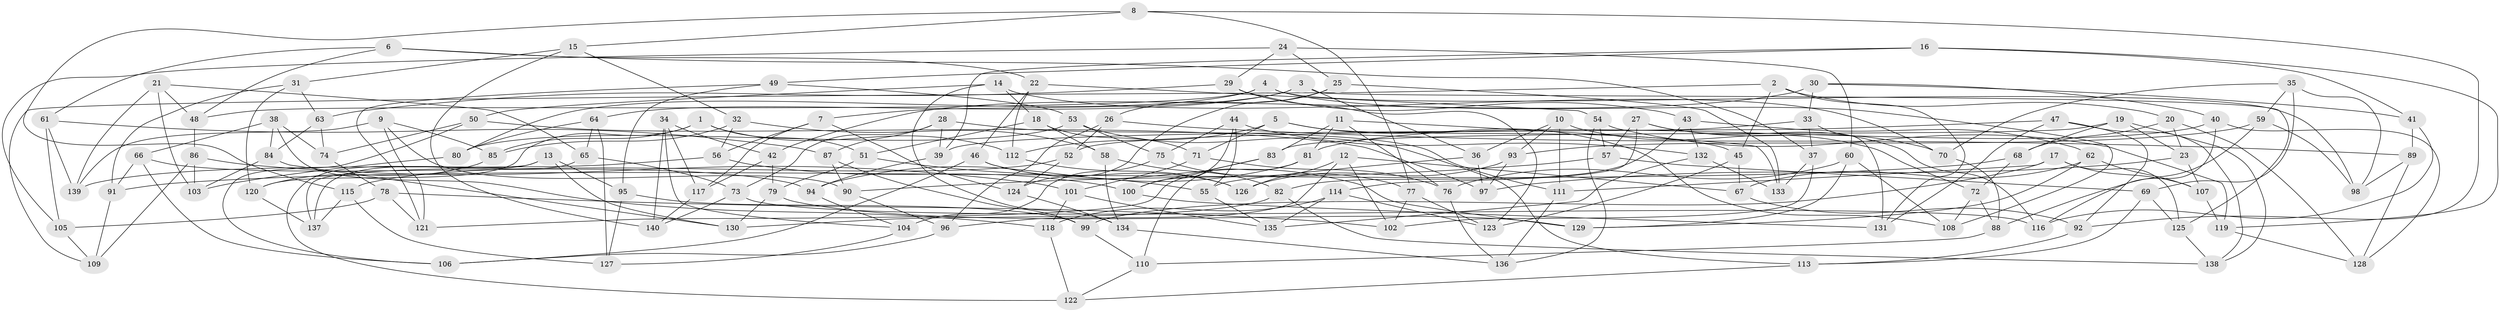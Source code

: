 // Generated by graph-tools (version 1.1) at 2025/03/03/09/25 03:03:05]
// undirected, 140 vertices, 280 edges
graph export_dot {
graph [start="1"]
  node [color=gray90,style=filled];
  1;
  2;
  3;
  4;
  5;
  6;
  7;
  8;
  9;
  10;
  11;
  12;
  13;
  14;
  15;
  16;
  17;
  18;
  19;
  20;
  21;
  22;
  23;
  24;
  25;
  26;
  27;
  28;
  29;
  30;
  31;
  32;
  33;
  34;
  35;
  36;
  37;
  38;
  39;
  40;
  41;
  42;
  43;
  44;
  45;
  46;
  47;
  48;
  49;
  50;
  51;
  52;
  53;
  54;
  55;
  56;
  57;
  58;
  59;
  60;
  61;
  62;
  63;
  64;
  65;
  66;
  67;
  68;
  69;
  70;
  71;
  72;
  73;
  74;
  75;
  76;
  77;
  78;
  79;
  80;
  81;
  82;
  83;
  84;
  85;
  86;
  87;
  88;
  89;
  90;
  91;
  92;
  93;
  94;
  95;
  96;
  97;
  98;
  99;
  100;
  101;
  102;
  103;
  104;
  105;
  106;
  107;
  108;
  109;
  110;
  111;
  112;
  113;
  114;
  115;
  116;
  117;
  118;
  119;
  120;
  121;
  122;
  123;
  124;
  125;
  126;
  127;
  128;
  129;
  130;
  131;
  132;
  133;
  134;
  135;
  136;
  137;
  138;
  139;
  140;
  1 -- 85;
  1 -- 51;
  1 -- 112;
  1 -- 120;
  2 -- 20;
  2 -- 131;
  2 -- 109;
  2 -- 45;
  3 -- 36;
  3 -- 125;
  3 -- 64;
  3 -- 7;
  4 -- 98;
  4 -- 48;
  4 -- 108;
  4 -- 80;
  5 -- 45;
  5 -- 71;
  5 -- 112;
  5 -- 108;
  6 -- 37;
  6 -- 61;
  6 -- 22;
  6 -- 48;
  7 -- 124;
  7 -- 117;
  7 -- 56;
  8 -- 15;
  8 -- 92;
  8 -- 77;
  8 -- 115;
  9 -- 85;
  9 -- 139;
  9 -- 121;
  9 -- 90;
  10 -- 93;
  10 -- 72;
  10 -- 36;
  10 -- 111;
  11 -- 83;
  11 -- 133;
  11 -- 81;
  11 -- 76;
  12 -- 96;
  12 -- 67;
  12 -- 126;
  12 -- 102;
  13 -- 130;
  13 -- 95;
  13 -- 137;
  13 -- 122;
  14 -- 18;
  14 -- 50;
  14 -- 70;
  14 -- 134;
  15 -- 31;
  15 -- 140;
  15 -- 32;
  16 -- 41;
  16 -- 119;
  16 -- 49;
  16 -- 39;
  17 -- 107;
  17 -- 99;
  17 -- 125;
  17 -- 111;
  18 -- 51;
  18 -- 58;
  18 -- 71;
  19 -- 138;
  19 -- 23;
  19 -- 68;
  19 -- 83;
  20 -- 68;
  20 -- 23;
  20 -- 128;
  21 -- 139;
  21 -- 48;
  21 -- 103;
  21 -- 65;
  22 -- 54;
  22 -- 46;
  22 -- 112;
  23 -- 107;
  23 -- 97;
  24 -- 105;
  24 -- 60;
  24 -- 29;
  24 -- 25;
  25 -- 124;
  25 -- 133;
  25 -- 26;
  26 -- 96;
  26 -- 89;
  26 -- 52;
  27 -- 57;
  27 -- 116;
  27 -- 114;
  27 -- 70;
  28 -- 73;
  28 -- 87;
  28 -- 39;
  28 -- 111;
  29 -- 43;
  29 -- 63;
  29 -- 123;
  30 -- 33;
  30 -- 42;
  30 -- 41;
  30 -- 40;
  31 -- 120;
  31 -- 91;
  31 -- 63;
  32 -- 85;
  32 -- 56;
  32 -- 58;
  33 -- 131;
  33 -- 39;
  33 -- 37;
  34 -- 140;
  34 -- 117;
  34 -- 104;
  34 -- 42;
  35 -- 98;
  35 -- 59;
  35 -- 69;
  35 -- 70;
  36 -- 97;
  36 -- 55;
  37 -- 102;
  37 -- 133;
  38 -- 66;
  38 -- 118;
  38 -- 74;
  38 -- 84;
  39 -- 94;
  40 -- 128;
  40 -- 81;
  40 -- 116;
  41 -- 116;
  41 -- 89;
  42 -- 117;
  42 -- 79;
  43 -- 132;
  43 -- 82;
  43 -- 62;
  44 -- 55;
  44 -- 100;
  44 -- 132;
  44 -- 75;
  45 -- 123;
  45 -- 67;
  46 -- 106;
  46 -- 126;
  46 -- 129;
  47 -- 131;
  47 -- 52;
  47 -- 138;
  47 -- 92;
  48 -- 86;
  49 -- 121;
  49 -- 95;
  49 -- 53;
  50 -- 106;
  50 -- 74;
  50 -- 97;
  51 -- 55;
  51 -- 79;
  52 -- 124;
  52 -- 115;
  53 -- 80;
  53 -- 75;
  53 -- 113;
  54 -- 57;
  54 -- 136;
  54 -- 119;
  55 -- 135;
  56 -- 100;
  56 -- 139;
  57 -- 69;
  57 -- 90;
  58 -- 82;
  58 -- 134;
  59 -- 98;
  59 -- 93;
  59 -- 88;
  60 -- 129;
  60 -- 108;
  60 -- 76;
  61 -- 105;
  61 -- 139;
  61 -- 87;
  62 -- 129;
  62 -- 107;
  62 -- 67;
  63 -- 84;
  63 -- 74;
  64 -- 65;
  64 -- 80;
  64 -- 127;
  65 -- 73;
  65 -- 137;
  66 -- 106;
  66 -- 91;
  66 -- 94;
  67 -- 92;
  68 -- 72;
  68 -- 91;
  69 -- 125;
  69 -- 113;
  70 -- 88;
  71 -- 76;
  71 -- 101;
  72 -- 88;
  72 -- 108;
  73 -- 116;
  73 -- 140;
  74 -- 78;
  75 -- 77;
  75 -- 104;
  76 -- 136;
  77 -- 102;
  77 -- 123;
  78 -- 102;
  78 -- 105;
  78 -- 121;
  79 -- 129;
  79 -- 130;
  80 -- 103;
  81 -- 110;
  81 -- 94;
  82 -- 138;
  82 -- 130;
  83 -- 121;
  83 -- 100;
  84 -- 130;
  84 -- 103;
  85 -- 120;
  86 -- 101;
  86 -- 109;
  86 -- 103;
  87 -- 90;
  87 -- 99;
  88 -- 110;
  89 -- 128;
  89 -- 98;
  90 -- 96;
  91 -- 109;
  92 -- 113;
  93 -- 126;
  93 -- 97;
  94 -- 104;
  95 -- 127;
  95 -- 99;
  96 -- 106;
  99 -- 110;
  100 -- 131;
  101 -- 135;
  101 -- 118;
  104 -- 127;
  105 -- 109;
  107 -- 119;
  110 -- 122;
  111 -- 136;
  112 -- 126;
  113 -- 122;
  114 -- 135;
  114 -- 118;
  114 -- 123;
  115 -- 127;
  115 -- 137;
  117 -- 140;
  118 -- 122;
  119 -- 128;
  120 -- 137;
  124 -- 134;
  125 -- 138;
  132 -- 133;
  132 -- 135;
  134 -- 136;
}
